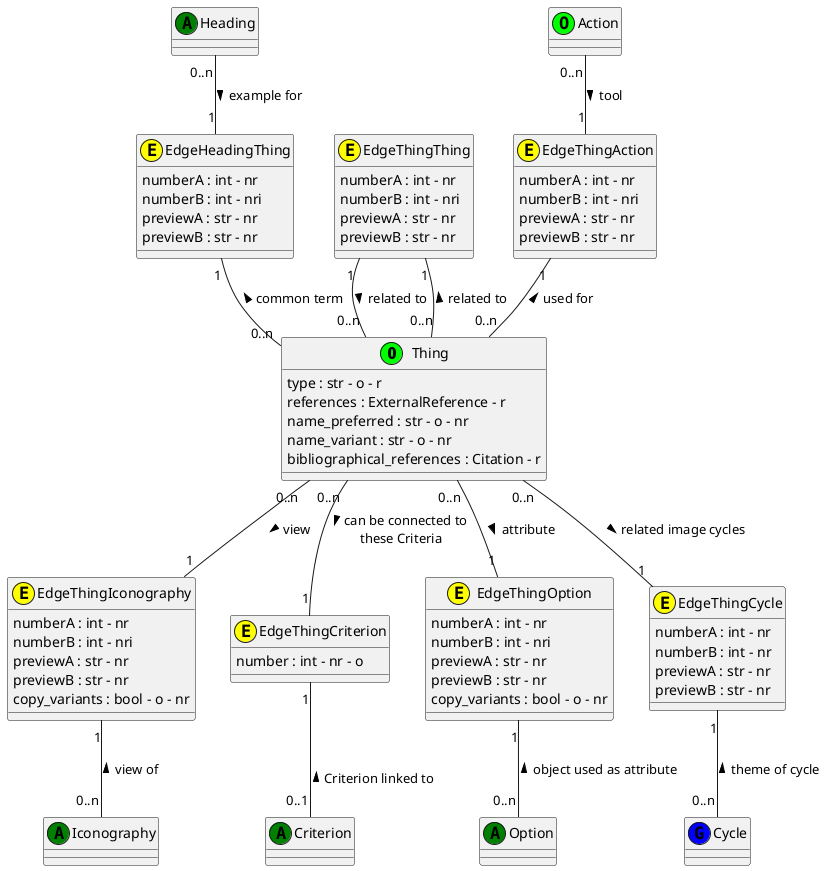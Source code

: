 @startuml Thing 

class Thing <<(O,lime)>>
Thing : type : str - o - r
Thing : references : ExternalReference - r
Thing : name_preferred : str - o - nr
Thing : name_variant : str - o - nr
Thing : bibliographical_references : Citation - r

class Action <<(O,lime)>>

class Heading <<(A,green)>>

class Iconography <<(A,green)>>

class Criterion <<(A,green)>>

class Option <<(A,green)>>

class Cycle <<(G,blue)>>

class EdgeHeadingThing <<(E,yellow)>>
EdgeHeadingThing : numberA : int - nr
EdgeHeadingThing : numberB : int - nri
EdgeHeadingThing : previewA : str - nr
EdgeHeadingThing : previewB : str - nr

class EdgeThingThing <<(E,yellow)>>
EdgeThingThing : numberA : int - nr
EdgeThingThing : numberB : int - nri
EdgeThingThing : previewA : str - nr
EdgeThingThing : previewB : str - nr

class EdgeThingAction <<(E,yellow)>>
EdgeThingAction : numberA : int - nr
EdgeThingAction : numberB : int - nri
EdgeThingAction : previewA : str - nr
EdgeThingAction : previewB : str - nr

class EdgeThingIconography <<(E,yellow)>>
EdgeThingIconography : numberA : int - nr
EdgeThingIconography : numberB : int - nri
EdgeThingIconography : previewA : str - nr
EdgeThingIconography : previewB : str - nr
EdgeThingIconography : copy_variants : bool - o - nr

class EdgeThingCriterion <<(E,yellow)>>
EdgeThingCriterion : number : int - nr - o 


class EdgeThingOption <<(E,yellow)>>
EdgeThingOption : numberA : int - nr
EdgeThingOption : numberB : int - nri
EdgeThingOption : previewA : str - nr
EdgeThingOption : previewB : str - nr
EdgeThingOption : copy_variants : bool - o - nr

class EdgeThingCycle <<(E,yellow)>>
EdgeThingCycle : numberA : int - nr
EdgeThingCycle : numberB : int - nr
EdgeThingCycle : previewA : str - nr
EdgeThingCycle : previewB : str - nr

Heading "0..n" -- "1" EdgeHeadingThing: example for >
EdgeHeadingThing "1" -- "0..n" Thing: common term <

EdgeThingThing "1" -- "0..n" Thing : related to >
EdgeThingThing "1" -- "0..n" Thing : related to <

Action "0..n" -- "1" EdgeThingAction: tool >
EdgeThingAction "1" -- "0..n" Thing: used for <

Thing "0..n" -- "1" EdgeThingIconography : view >
EdgeThingIconography "1" -- "0..n" Iconography : view of <

Thing "0..n" -- "1" EdgeThingCriterion : > can be connected to \n these Criteria 
EdgeThingCriterion "1" -- "0..1" Criterion : \n Criterion linked to <

Thing "0..n" -- "1" EdgeThingOption : attribute >
EdgeThingOption "1" -- "0..n" Option : object used as attribute <

Thing "0..n" -- "1" EdgeThingCycle : related image cycles >
EdgeThingCycle "1" -- "0..n" Cycle : theme of cycle <



@enduml